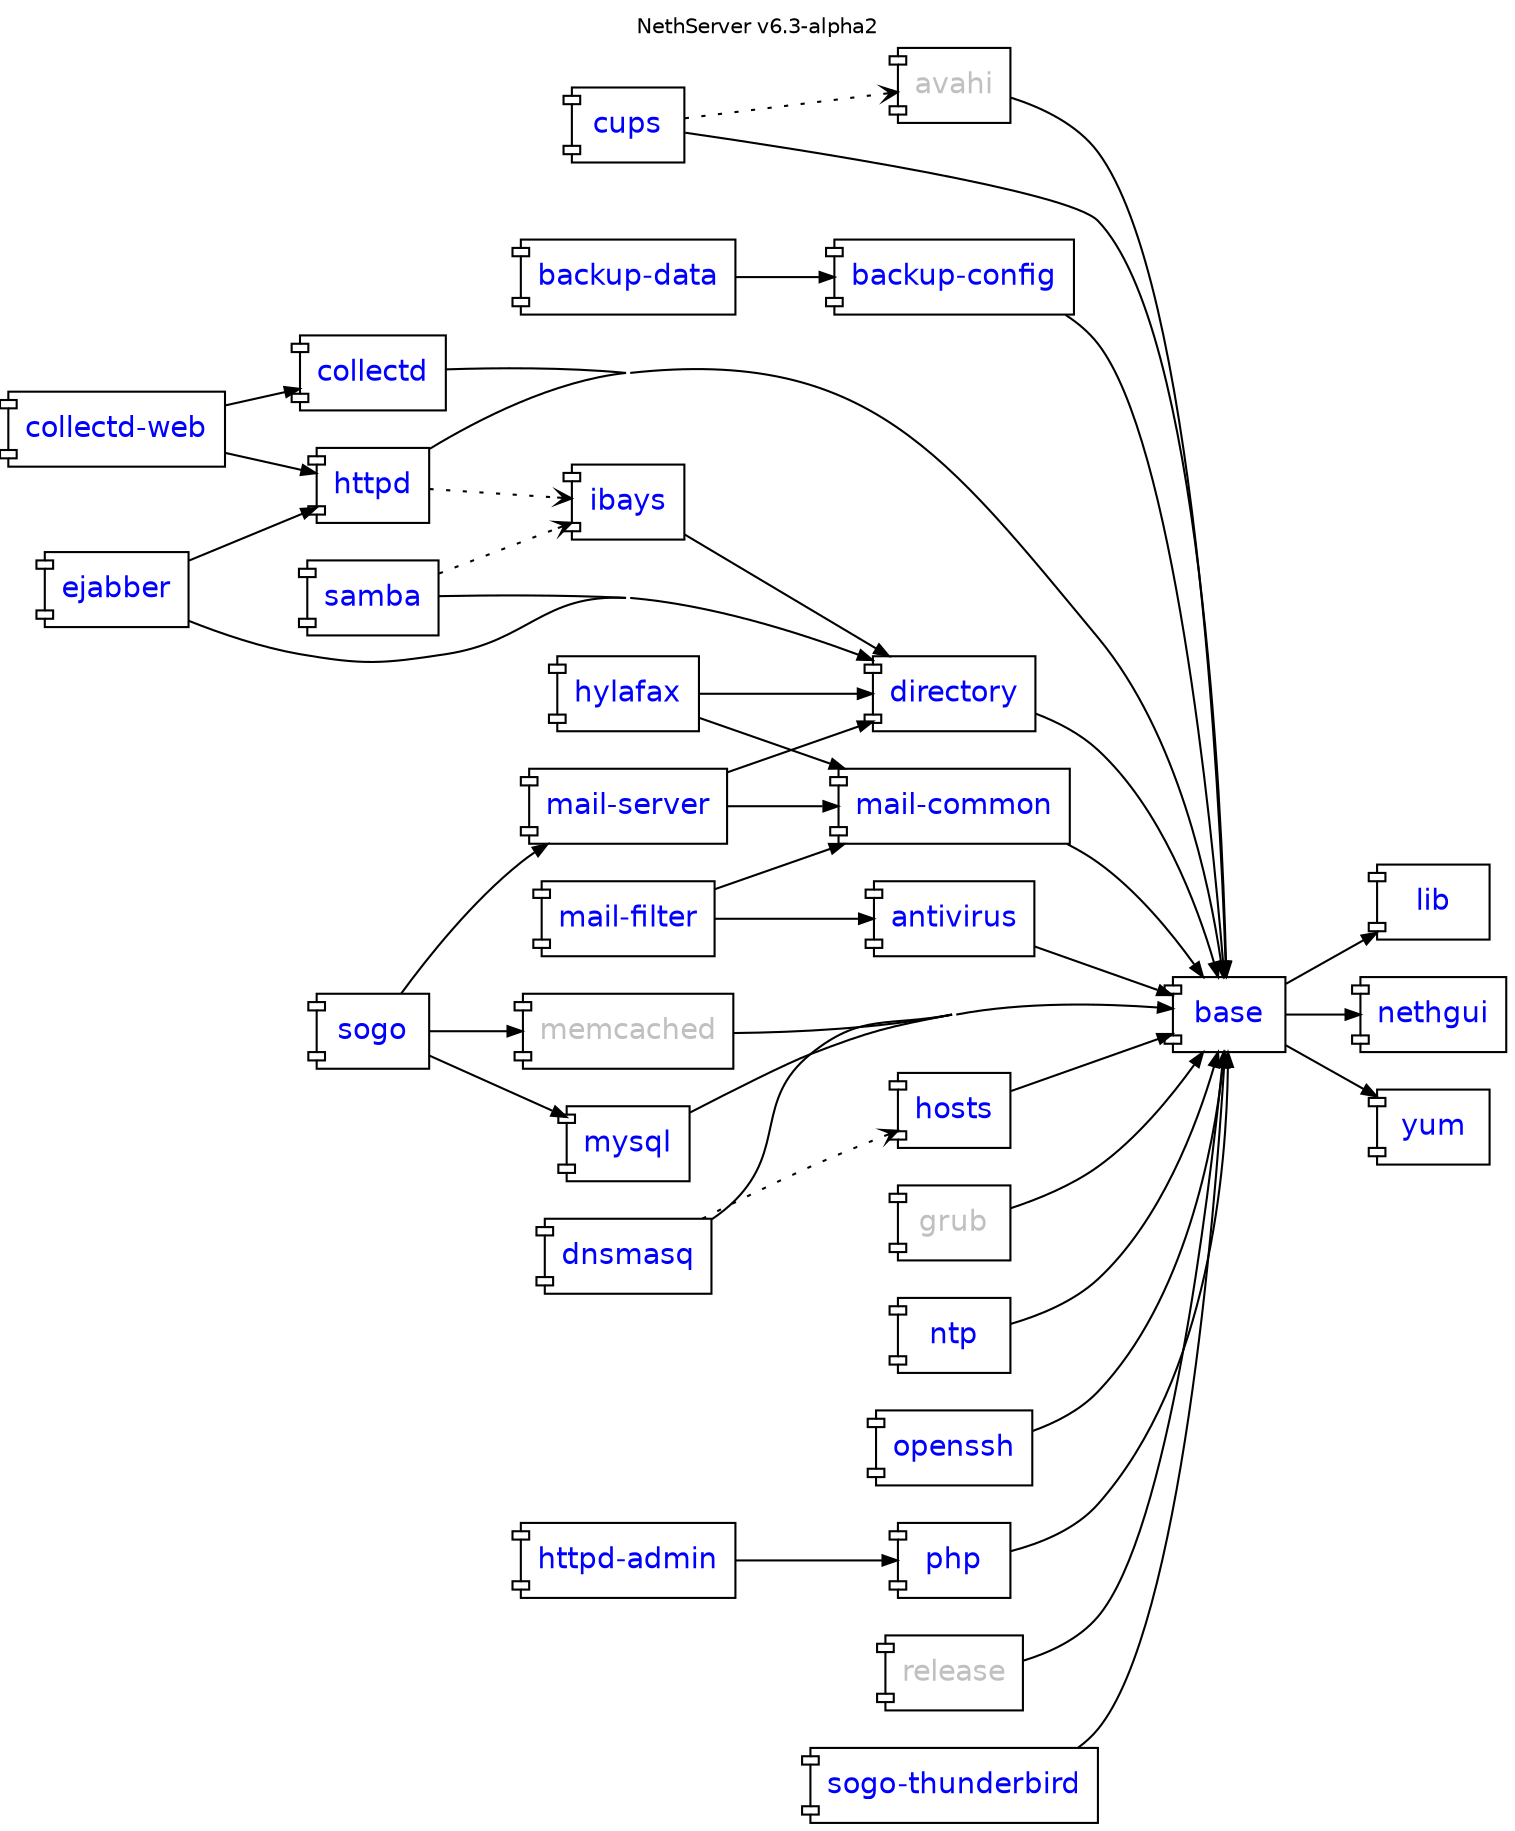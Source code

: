 digraph "v6.3-alpha2" {
    rankdir = "LR"; compound = true; concentrate = true; fontname = "Helvetica"; fontnames="svg"; fontsize=10.0; label="NethServer v6.3-alpha2"; labelloc = "t"

    node [shape="component",fontname="Helvetica"];
    edge [arrowsize=0.7];

    antivirus [fontcolor=blue,URL="http://dev.nethesis.it/projects/nethserver/wiki/nethserver-antivirus"];
    avahi [fontcolor=gray];
    backup_config [label="backup-config",fontcolor=blue,URL="http://dev.nethesis.it/projects/nethserver/wiki/nethserver-backup"];
    backup_data [label="backup-data",fontcolor=blue,URL="http://dev.nethesis.it/projects/nethserver/wiki/nethserver-backup"];   
    base [fontcolor=blue,URL="http://dev.nethesis.it/projects/nethserver/wiki/nethserver-base"];
    collectd [fontcolor=blue,URL="http://dev.nethesis.it/projects/nethserver/wiki/nethserver-collectd"];
    collectd_web [label="collectd-web",fontcolor=blue,URL="http://dev.nethesis.it/projects/nethserver/wiki/nethserver-collectd-web"];
    cups [fontcolor=blue,URL="http://dev.nethesis.it/projects/nethserver-cups/wiki/nethserver-cups"];
    directory [fontcolor=blue,URL="http://dev.nethesis.it/projects/nethserver/wiki/nethserver-directory"];
    dnsmasq [fontcolor=blue,URL="http://dev.nethesis.it/projects/nethserver/wiki/nethserver-dnsmasq"];
    ejabber [fontcolor=blue,URL="http://dev.nethesis.it/projects/nethserver-ejabberd/wiki/nethserver-ejabberd"];
    grub [fontcolor=gray];
    hosts [fontcolor=blue,URL="http://dev.nethesis.it/projects/nethserver/wiki/nethserver-hosts"];
    httpd_admin [fontcolor=blue,label="httpd-admin",URL="http://dev.nethesis.it/projects/nethserver/wiki/nethserver-httpd-admin"];
    httpd [fontcolor=blue,URL="http://dev.nethesis.it/projects/nethserver/wiki/nethserver-httpd"];
    hylafax [fontcolor=blue,URL="http://dev.nethesis.it/projects/nethserver-hylafax/wiki/nethserver-hylafax"];
    ibays [fontcolor=blue,URL="http://dev.nethesis.it/projects/nethserver/wiki/nethserver-ibays"];
    lib [fontcolor=blue,URL="http://dev.nethesis.it/projects/nethserver/wiki/nethserver-lib"];
    mail_common [label="mail-common",fontcolor=blue,URL="http://dev.nethesis.it/projects/nethserver/wiki/nethserver-mail-common"];
    mail_filter [label="mail-filter",fontcolor=blue,URL="http://dev.nethesis.it/projects/nethserver/wiki/nethserver-mail-filter"];
    mail_server [label="mail-server",fontcolor=blue,URL="http://dev.nethesis.it/projects/nethserver/wiki/nethserver-mail-server"];
    memcached [fontcolor=gray];
    mysql [fontcolor=blue,URL="http://dev.nethesis.it/projects/nethserver/wiki/nethserver-mysql"];
    nethgui [fontcolor=blue,URL="http://dev.nethesis.it/projects/nethgui"];
    ntp [fontcolor=blue,URL="http://dev.nethesis.it/projects/nethserver/wiki/nethserver-ntp"];
    openssh [fontcolor=blue,URL="http://dev.nethesis.it/projects/nethserver/wiki/nethserver-openssh"];
    php [fontcolor=blue,URL="http://dev.nethesis.it/projects/nethserver/wiki/nethserver-php"];
    release [fontcolor=gray];
    samba [fontcolor=blue,URL="http://dev.nethesis.it/projects/nethserver/wiki/nethserver-samba"];
    sogo [fontcolor=blue,URL="https://dev.nethesis.it/projects/nethserver/wiki/nethserver-sogo"];
    sogo_thunderbird [label="sogo-thunderbird",fontcolor=blue,URL="https://dev.nethesis.it/projects/nethserver/wiki/nethserver-sogo-thunderbird"];
    yum [fontcolor=blue,URL="http://dev.nethesis.it/projects/nethserver/wiki/nethserver-yum"];
		 
   
    
    base -> lib
    base -> nethgui
    openssh -> base
    directory -> base
    samba -> directory
    ibays -> directory
    httpd -> base
    httpd -> ibays [style=dotted,arrowhead=vee];
    dnsmasq -> hosts [style=dotted,arrowhead=vee];
    dnsmasq -> base
    hosts -> base
    httpd_admin -> php
    samba -> ibays [style=dotted,arrowhead=vee];
    base -> yum
    ntp -> base
    php -> base
    mail_server -> directory
    mail_server -> mail_common
    mail_filter -> mail_common
    mail_filter -> antivirus
    mail_common -> base
    antivirus -> base
    release -> base
    grub -> base
    cups -> base
    avahi -> base
    cups -> avahi [style=dotted,arrowhead=vee];
    ejabber -> directory
    ejabber -> httpd
    mysql -> base
    hylafax -> directory
    hylafax -> mail_common
    sogo -> memcached
    sogo -> mail_server
    sogo -> mysql
    sogo_thunderbird -> base
    memcached -> base
    collectd -> base
    collectd_web -> collectd
    collectd_web -> httpd
    backup_config -> base
    backup_data -> backup_config

}

